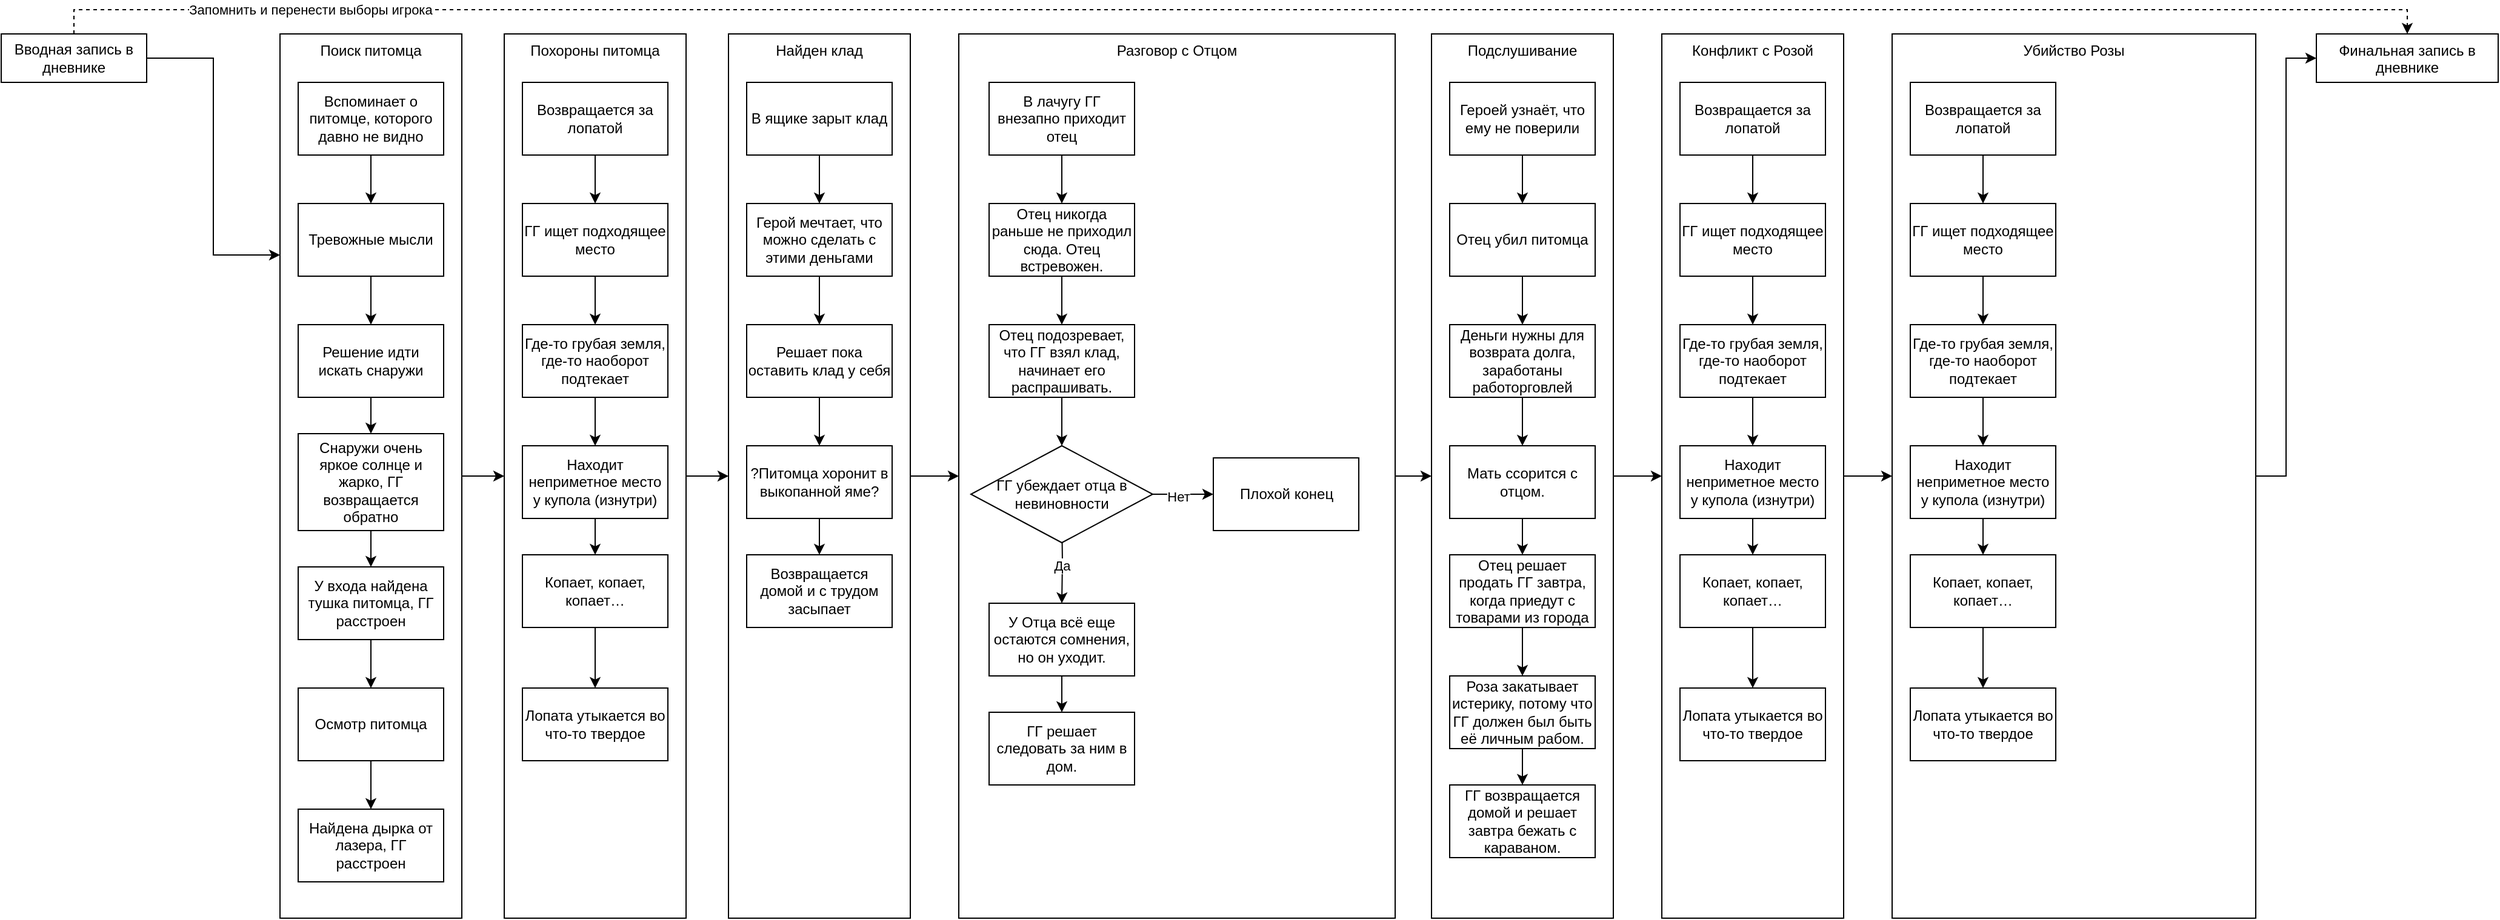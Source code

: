 <mxfile version="14.4.3" type="device"><diagram id="tmX3Hp9SybMvhQB9NmKL" name="Page-1"><mxGraphModel dx="1185" dy="685" grid="1" gridSize="10" guides="1" tooltips="1" connect="1" arrows="1" fold="1" page="1" pageScale="1" pageWidth="850" pageHeight="1100" math="0" shadow="0"><root><mxCell id="0"/><mxCell id="1" parent="0"/><mxCell id="HxnmS3g5hZ0sXOuhKg5_-114" style="edgeStyle=orthogonalEdgeStyle;rounded=0;orthogonalLoop=1;jettySize=auto;html=1;exitX=1;exitY=0.5;exitDx=0;exitDy=0;entryX=0;entryY=0.5;entryDx=0;entryDy=0;" edge="1" parent="1" source="HxnmS3g5hZ0sXOuhKg5_-33" target="HxnmS3g5hZ0sXOuhKg5_-40"><mxGeometry relative="1" as="geometry"/></mxCell><mxCell id="HxnmS3g5hZ0sXOuhKg5_-33" value="Похороны питомца" style="rounded=0;whiteSpace=wrap;html=1;verticalAlign=top;" vertex="1" parent="1"><mxGeometry x="475" y="100" width="150" height="730" as="geometry"/></mxCell><mxCell id="HxnmS3g5hZ0sXOuhKg5_-39" style="edgeStyle=orthogonalEdgeStyle;rounded=0;orthogonalLoop=1;jettySize=auto;html=1;entryX=0;entryY=0.5;entryDx=0;entryDy=0;" edge="1" parent="1" source="HxnmS3g5hZ0sXOuhKg5_-16" target="HxnmS3g5hZ0sXOuhKg5_-33"><mxGeometry relative="1" as="geometry"/></mxCell><mxCell id="HxnmS3g5hZ0sXOuhKg5_-16" value="Поиск питомца" style="rounded=0;whiteSpace=wrap;html=1;verticalAlign=top;" vertex="1" parent="1"><mxGeometry x="290" y="100" width="150" height="730" as="geometry"/></mxCell><mxCell id="HxnmS3g5hZ0sXOuhKg5_-17" style="edgeStyle=orthogonalEdgeStyle;rounded=0;orthogonalLoop=1;jettySize=auto;html=1;exitX=1;exitY=0.5;exitDx=0;exitDy=0;entryX=0;entryY=0.25;entryDx=0;entryDy=0;" edge="1" parent="1" source="HxnmS3g5hZ0sXOuhKg5_-1" target="HxnmS3g5hZ0sXOuhKg5_-16"><mxGeometry relative="1" as="geometry"/></mxCell><mxCell id="HxnmS3g5hZ0sXOuhKg5_-112" style="edgeStyle=orthogonalEdgeStyle;rounded=0;orthogonalLoop=1;jettySize=auto;html=1;entryX=0.5;entryY=0;entryDx=0;entryDy=0;exitX=0.5;exitY=0;exitDx=0;exitDy=0;dashed=1;" edge="1" parent="1" source="HxnmS3g5hZ0sXOuhKg5_-1" target="HxnmS3g5hZ0sXOuhKg5_-100"><mxGeometry relative="1" as="geometry"/></mxCell><mxCell id="HxnmS3g5hZ0sXOuhKg5_-113" value="Запомнить и перенести выборы игрока" style="edgeLabel;html=1;align=center;verticalAlign=middle;resizable=0;points=[];" vertex="1" connectable="0" parent="HxnmS3g5hZ0sXOuhKg5_-112"><mxGeometry x="-0.573" y="-2" relative="1" as="geometry"><mxPoint x="-205" y="-2" as="offset"/></mxGeometry></mxCell><mxCell id="HxnmS3g5hZ0sXOuhKg5_-1" value="Вводная запись в дневнике" style="rounded=0;whiteSpace=wrap;html=1;" vertex="1" parent="1"><mxGeometry x="60" y="100" width="120" height="40" as="geometry"/></mxCell><mxCell id="HxnmS3g5hZ0sXOuhKg5_-10" style="edgeStyle=orthogonalEdgeStyle;rounded=0;orthogonalLoop=1;jettySize=auto;html=1;exitX=0.5;exitY=1;exitDx=0;exitDy=0;entryX=0.5;entryY=0;entryDx=0;entryDy=0;" edge="1" parent="1" source="HxnmS3g5hZ0sXOuhKg5_-2" target="HxnmS3g5hZ0sXOuhKg5_-4"><mxGeometry relative="1" as="geometry"/></mxCell><mxCell id="HxnmS3g5hZ0sXOuhKg5_-2" value="Вспоминает о питомце, которого давно не видно" style="rounded=0;whiteSpace=wrap;html=1;" vertex="1" parent="1"><mxGeometry x="305" y="140" width="120" height="60" as="geometry"/></mxCell><mxCell id="HxnmS3g5hZ0sXOuhKg5_-11" style="edgeStyle=orthogonalEdgeStyle;rounded=0;orthogonalLoop=1;jettySize=auto;html=1;exitX=0.5;exitY=1;exitDx=0;exitDy=0;entryX=0.5;entryY=0;entryDx=0;entryDy=0;" edge="1" parent="1" source="HxnmS3g5hZ0sXOuhKg5_-4" target="HxnmS3g5hZ0sXOuhKg5_-6"><mxGeometry relative="1" as="geometry"/></mxCell><mxCell id="HxnmS3g5hZ0sXOuhKg5_-4" value="Тревожные мысли" style="rounded=0;whiteSpace=wrap;html=1;" vertex="1" parent="1"><mxGeometry x="305" y="240" width="120" height="60" as="geometry"/></mxCell><mxCell id="HxnmS3g5hZ0sXOuhKg5_-12" style="edgeStyle=orthogonalEdgeStyle;rounded=0;orthogonalLoop=1;jettySize=auto;html=1;exitX=0.5;exitY=1;exitDx=0;exitDy=0;entryX=0.5;entryY=0;entryDx=0;entryDy=0;" edge="1" parent="1" source="HxnmS3g5hZ0sXOuhKg5_-6" target="HxnmS3g5hZ0sXOuhKg5_-7"><mxGeometry relative="1" as="geometry"/></mxCell><mxCell id="HxnmS3g5hZ0sXOuhKg5_-6" value="Решение идти искать снаружи" style="rounded=0;whiteSpace=wrap;html=1;" vertex="1" parent="1"><mxGeometry x="305" y="340" width="120" height="60" as="geometry"/></mxCell><mxCell id="HxnmS3g5hZ0sXOuhKg5_-13" style="edgeStyle=orthogonalEdgeStyle;rounded=0;orthogonalLoop=1;jettySize=auto;html=1;exitX=0.5;exitY=1;exitDx=0;exitDy=0;entryX=0.5;entryY=0;entryDx=0;entryDy=0;" edge="1" parent="1" source="HxnmS3g5hZ0sXOuhKg5_-7" target="HxnmS3g5hZ0sXOuhKg5_-8"><mxGeometry relative="1" as="geometry"/></mxCell><mxCell id="HxnmS3g5hZ0sXOuhKg5_-7" value="Снаружи очень яркое солнце и жарко, ГГ возвращается обратно" style="rounded=0;whiteSpace=wrap;html=1;" vertex="1" parent="1"><mxGeometry x="305" y="430" width="120" height="80" as="geometry"/></mxCell><mxCell id="HxnmS3g5hZ0sXOuhKg5_-14" style="edgeStyle=orthogonalEdgeStyle;rounded=0;orthogonalLoop=1;jettySize=auto;html=1;exitX=0.5;exitY=1;exitDx=0;exitDy=0;entryX=0.5;entryY=0;entryDx=0;entryDy=0;" edge="1" parent="1" source="HxnmS3g5hZ0sXOuhKg5_-8" target="HxnmS3g5hZ0sXOuhKg5_-9"><mxGeometry relative="1" as="geometry"/></mxCell><mxCell id="HxnmS3g5hZ0sXOuhKg5_-8" value="У входа найдена тушка питомца, ГГ расстроен" style="rounded=0;whiteSpace=wrap;html=1;" vertex="1" parent="1"><mxGeometry x="305" y="540" width="120" height="60" as="geometry"/></mxCell><mxCell id="HxnmS3g5hZ0sXOuhKg5_-27" style="edgeStyle=orthogonalEdgeStyle;rounded=0;orthogonalLoop=1;jettySize=auto;html=1;exitX=0.5;exitY=1;exitDx=0;exitDy=0;entryX=0.5;entryY=0;entryDx=0;entryDy=0;" edge="1" parent="1" source="HxnmS3g5hZ0sXOuhKg5_-9" target="HxnmS3g5hZ0sXOuhKg5_-26"><mxGeometry relative="1" as="geometry"/></mxCell><mxCell id="HxnmS3g5hZ0sXOuhKg5_-9" value="Осмотр питомца" style="rounded=0;whiteSpace=wrap;html=1;" vertex="1" parent="1"><mxGeometry x="305" y="640" width="120" height="60" as="geometry"/></mxCell><mxCell id="HxnmS3g5hZ0sXOuhKg5_-35" style="edgeStyle=orthogonalEdgeStyle;rounded=0;orthogonalLoop=1;jettySize=auto;html=1;exitX=0.5;exitY=1;exitDx=0;exitDy=0;" edge="1" parent="1" source="HxnmS3g5hZ0sXOuhKg5_-25" target="HxnmS3g5hZ0sXOuhKg5_-28"><mxGeometry relative="1" as="geometry"/></mxCell><mxCell id="HxnmS3g5hZ0sXOuhKg5_-25" value="ГГ ищет подходящее место" style="rounded=0;whiteSpace=wrap;html=1;" vertex="1" parent="1"><mxGeometry x="490" y="240" width="120" height="60" as="geometry"/></mxCell><mxCell id="HxnmS3g5hZ0sXOuhKg5_-26" value="Найдена дырка от лазера, ГГ расстроен" style="rounded=0;whiteSpace=wrap;html=1;" vertex="1" parent="1"><mxGeometry x="305" y="740" width="120" height="60" as="geometry"/></mxCell><mxCell id="HxnmS3g5hZ0sXOuhKg5_-36" style="edgeStyle=orthogonalEdgeStyle;rounded=0;orthogonalLoop=1;jettySize=auto;html=1;exitX=0.5;exitY=1;exitDx=0;exitDy=0;entryX=0.5;entryY=0;entryDx=0;entryDy=0;" edge="1" parent="1" source="HxnmS3g5hZ0sXOuhKg5_-28" target="HxnmS3g5hZ0sXOuhKg5_-29"><mxGeometry relative="1" as="geometry"/></mxCell><mxCell id="HxnmS3g5hZ0sXOuhKg5_-28" value="Где-то грубая земля, где-то наоборот подтекает" style="rounded=0;whiteSpace=wrap;html=1;" vertex="1" parent="1"><mxGeometry x="490" y="340" width="120" height="60" as="geometry"/></mxCell><mxCell id="HxnmS3g5hZ0sXOuhKg5_-37" style="edgeStyle=orthogonalEdgeStyle;rounded=0;orthogonalLoop=1;jettySize=auto;html=1;exitX=0.5;exitY=1;exitDx=0;exitDy=0;entryX=0.5;entryY=0;entryDx=0;entryDy=0;" edge="1" parent="1" source="HxnmS3g5hZ0sXOuhKg5_-29" target="HxnmS3g5hZ0sXOuhKg5_-30"><mxGeometry relative="1" as="geometry"/></mxCell><mxCell id="HxnmS3g5hZ0sXOuhKg5_-29" value="Находит неприметное место у купола (изнутри)" style="rounded=0;whiteSpace=wrap;html=1;" vertex="1" parent="1"><mxGeometry x="490" y="440" width="120" height="60" as="geometry"/></mxCell><mxCell id="HxnmS3g5hZ0sXOuhKg5_-38" style="edgeStyle=orthogonalEdgeStyle;rounded=0;orthogonalLoop=1;jettySize=auto;html=1;exitX=0.5;exitY=1;exitDx=0;exitDy=0;entryX=0.5;entryY=0;entryDx=0;entryDy=0;" edge="1" parent="1" source="HxnmS3g5hZ0sXOuhKg5_-30" target="HxnmS3g5hZ0sXOuhKg5_-31"><mxGeometry relative="1" as="geometry"/></mxCell><mxCell id="HxnmS3g5hZ0sXOuhKg5_-30" value="Копает, копает, копает…" style="rounded=0;whiteSpace=wrap;html=1;" vertex="1" parent="1"><mxGeometry x="490" y="530" width="120" height="60" as="geometry"/></mxCell><mxCell id="HxnmS3g5hZ0sXOuhKg5_-31" value="Лопата утыкается во что-то твердое" style="rounded=0;whiteSpace=wrap;html=1;" vertex="1" parent="1"><mxGeometry x="490" y="640" width="120" height="60" as="geometry"/></mxCell><mxCell id="HxnmS3g5hZ0sXOuhKg5_-34" style="edgeStyle=orthogonalEdgeStyle;rounded=0;orthogonalLoop=1;jettySize=auto;html=1;exitX=0.5;exitY=1;exitDx=0;exitDy=0;entryX=0.5;entryY=0;entryDx=0;entryDy=0;" edge="1" parent="1" source="HxnmS3g5hZ0sXOuhKg5_-32" target="HxnmS3g5hZ0sXOuhKg5_-25"><mxGeometry relative="1" as="geometry"/></mxCell><mxCell id="HxnmS3g5hZ0sXOuhKg5_-32" value="Возвращается за лопатой" style="rounded=0;whiteSpace=wrap;html=1;" vertex="1" parent="1"><mxGeometry x="490" y="140" width="120" height="60" as="geometry"/></mxCell><mxCell id="HxnmS3g5hZ0sXOuhKg5_-115" style="edgeStyle=orthogonalEdgeStyle;rounded=0;orthogonalLoop=1;jettySize=auto;html=1;exitX=1;exitY=0.5;exitDx=0;exitDy=0;entryX=0;entryY=0.5;entryDx=0;entryDy=0;" edge="1" parent="1" source="HxnmS3g5hZ0sXOuhKg5_-40" target="HxnmS3g5hZ0sXOuhKg5_-52"><mxGeometry relative="1" as="geometry"/></mxCell><mxCell id="HxnmS3g5hZ0sXOuhKg5_-40" value="Найден клад" style="rounded=0;whiteSpace=wrap;html=1;verticalAlign=top;" vertex="1" parent="1"><mxGeometry x="660" y="100" width="150" height="730" as="geometry"/></mxCell><mxCell id="HxnmS3g5hZ0sXOuhKg5_-41" style="edgeStyle=orthogonalEdgeStyle;rounded=0;orthogonalLoop=1;jettySize=auto;html=1;exitX=0.5;exitY=1;exitDx=0;exitDy=0;" edge="1" parent="1" source="HxnmS3g5hZ0sXOuhKg5_-42" target="HxnmS3g5hZ0sXOuhKg5_-44"><mxGeometry relative="1" as="geometry"/></mxCell><mxCell id="HxnmS3g5hZ0sXOuhKg5_-42" value="Герой мечтает, что можно сделать с этими деньгами" style="rounded=0;whiteSpace=wrap;html=1;" vertex="1" parent="1"><mxGeometry x="675" y="240" width="120" height="60" as="geometry"/></mxCell><mxCell id="HxnmS3g5hZ0sXOuhKg5_-43" style="edgeStyle=orthogonalEdgeStyle;rounded=0;orthogonalLoop=1;jettySize=auto;html=1;exitX=0.5;exitY=1;exitDx=0;exitDy=0;entryX=0.5;entryY=0;entryDx=0;entryDy=0;" edge="1" parent="1" source="HxnmS3g5hZ0sXOuhKg5_-44" target="HxnmS3g5hZ0sXOuhKg5_-46"><mxGeometry relative="1" as="geometry"/></mxCell><mxCell id="HxnmS3g5hZ0sXOuhKg5_-44" value="Решает пока оставить клад у себя" style="rounded=0;whiteSpace=wrap;html=1;" vertex="1" parent="1"><mxGeometry x="675" y="340" width="120" height="60" as="geometry"/></mxCell><mxCell id="HxnmS3g5hZ0sXOuhKg5_-45" style="edgeStyle=orthogonalEdgeStyle;rounded=0;orthogonalLoop=1;jettySize=auto;html=1;exitX=0.5;exitY=1;exitDx=0;exitDy=0;entryX=0.5;entryY=0;entryDx=0;entryDy=0;" edge="1" parent="1" source="HxnmS3g5hZ0sXOuhKg5_-46" target="HxnmS3g5hZ0sXOuhKg5_-48"><mxGeometry relative="1" as="geometry"/></mxCell><mxCell id="HxnmS3g5hZ0sXOuhKg5_-46" value="?Питомца хоронит в выкопанной яме?" style="rounded=0;whiteSpace=wrap;html=1;" vertex="1" parent="1"><mxGeometry x="675" y="440" width="120" height="60" as="geometry"/></mxCell><mxCell id="HxnmS3g5hZ0sXOuhKg5_-48" value="Возвращается домой и с трудом засыпает" style="rounded=0;whiteSpace=wrap;html=1;" vertex="1" parent="1"><mxGeometry x="675" y="530" width="120" height="60" as="geometry"/></mxCell><mxCell id="HxnmS3g5hZ0sXOuhKg5_-50" style="edgeStyle=orthogonalEdgeStyle;rounded=0;orthogonalLoop=1;jettySize=auto;html=1;exitX=0.5;exitY=1;exitDx=0;exitDy=0;entryX=0.5;entryY=0;entryDx=0;entryDy=0;" edge="1" parent="1" source="HxnmS3g5hZ0sXOuhKg5_-51" target="HxnmS3g5hZ0sXOuhKg5_-42"><mxGeometry relative="1" as="geometry"/></mxCell><mxCell id="HxnmS3g5hZ0sXOuhKg5_-51" value="В ящике зарыт клад" style="rounded=0;whiteSpace=wrap;html=1;" vertex="1" parent="1"><mxGeometry x="675" y="140" width="120" height="60" as="geometry"/></mxCell><mxCell id="HxnmS3g5hZ0sXOuhKg5_-116" style="edgeStyle=orthogonalEdgeStyle;rounded=0;orthogonalLoop=1;jettySize=auto;html=1;exitX=1;exitY=0.5;exitDx=0;exitDy=0;entryX=0;entryY=0.5;entryDx=0;entryDy=0;" edge="1" parent="1" source="HxnmS3g5hZ0sXOuhKg5_-52" target="HxnmS3g5hZ0sXOuhKg5_-64"><mxGeometry relative="1" as="geometry"/></mxCell><mxCell id="HxnmS3g5hZ0sXOuhKg5_-52" value="Разговор с Отцом" style="rounded=0;whiteSpace=wrap;html=1;verticalAlign=top;" vertex="1" parent="1"><mxGeometry x="850" y="100" width="360" height="730" as="geometry"/></mxCell><mxCell id="HxnmS3g5hZ0sXOuhKg5_-53" style="edgeStyle=orthogonalEdgeStyle;rounded=0;orthogonalLoop=1;jettySize=auto;html=1;exitX=0.5;exitY=1;exitDx=0;exitDy=0;" edge="1" parent="1" source="HxnmS3g5hZ0sXOuhKg5_-54" target="HxnmS3g5hZ0sXOuhKg5_-56"><mxGeometry relative="1" as="geometry"/></mxCell><mxCell id="HxnmS3g5hZ0sXOuhKg5_-54" value="Отец никогда раньше не приходил сюда. Отец встревожен." style="rounded=0;whiteSpace=wrap;html=1;" vertex="1" parent="1"><mxGeometry x="875" y="240" width="120" height="60" as="geometry"/></mxCell><mxCell id="HxnmS3g5hZ0sXOuhKg5_-55" style="edgeStyle=orthogonalEdgeStyle;rounded=0;orthogonalLoop=1;jettySize=auto;html=1;exitX=0.5;exitY=1;exitDx=0;exitDy=0;entryX=0.5;entryY=0;entryDx=0;entryDy=0;" edge="1" parent="1" source="HxnmS3g5hZ0sXOuhKg5_-56"><mxGeometry relative="1" as="geometry"><mxPoint x="935" y="440" as="targetPoint"/></mxGeometry></mxCell><mxCell id="HxnmS3g5hZ0sXOuhKg5_-56" value="Отец подозревает, что ГГ взял клад, начинает его распрашивать." style="rounded=0;whiteSpace=wrap;html=1;" vertex="1" parent="1"><mxGeometry x="875" y="340" width="120" height="60" as="geometry"/></mxCell><mxCell id="HxnmS3g5hZ0sXOuhKg5_-57" style="edgeStyle=orthogonalEdgeStyle;rounded=0;orthogonalLoop=1;jettySize=auto;html=1;exitX=0.5;exitY=1;exitDx=0;exitDy=0;entryX=0.5;entryY=0;entryDx=0;entryDy=0;" edge="1" parent="1" target="HxnmS3g5hZ0sXOuhKg5_-60"><mxGeometry relative="1" as="geometry"><mxPoint x="935" y="500" as="sourcePoint"/></mxGeometry></mxCell><mxCell id="HxnmS3g5hZ0sXOuhKg5_-126" value="Да" style="edgeLabel;html=1;align=center;verticalAlign=middle;resizable=0;points=[];" vertex="1" connectable="0" parent="HxnmS3g5hZ0sXOuhKg5_-57"><mxGeometry x="0.114" relative="1" as="geometry"><mxPoint as="offset"/></mxGeometry></mxCell><mxCell id="HxnmS3g5hZ0sXOuhKg5_-59" style="edgeStyle=orthogonalEdgeStyle;rounded=0;orthogonalLoop=1;jettySize=auto;html=1;exitX=0.5;exitY=1;exitDx=0;exitDy=0;entryX=0.5;entryY=0;entryDx=0;entryDy=0;" edge="1" parent="1" source="HxnmS3g5hZ0sXOuhKg5_-60" target="HxnmS3g5hZ0sXOuhKg5_-61"><mxGeometry relative="1" as="geometry"/></mxCell><mxCell id="HxnmS3g5hZ0sXOuhKg5_-60" value="У Отца всё еще остаются сомнения, но он уходит." style="rounded=0;whiteSpace=wrap;html=1;" vertex="1" parent="1"><mxGeometry x="875" y="570" width="120" height="60" as="geometry"/></mxCell><mxCell id="HxnmS3g5hZ0sXOuhKg5_-61" value="ГГ решает следовать за ним в дом." style="rounded=0;whiteSpace=wrap;html=1;" vertex="1" parent="1"><mxGeometry x="875" y="660" width="120" height="60" as="geometry"/></mxCell><mxCell id="HxnmS3g5hZ0sXOuhKg5_-62" style="edgeStyle=orthogonalEdgeStyle;rounded=0;orthogonalLoop=1;jettySize=auto;html=1;exitX=0.5;exitY=1;exitDx=0;exitDy=0;entryX=0.5;entryY=0;entryDx=0;entryDy=0;" edge="1" parent="1" source="HxnmS3g5hZ0sXOuhKg5_-63" target="HxnmS3g5hZ0sXOuhKg5_-54"><mxGeometry relative="1" as="geometry"/></mxCell><mxCell id="HxnmS3g5hZ0sXOuhKg5_-63" value="В лачугу ГГ внезапно приходит отец" style="rounded=0;whiteSpace=wrap;html=1;" vertex="1" parent="1"><mxGeometry x="875" y="140" width="120" height="60" as="geometry"/></mxCell><mxCell id="HxnmS3g5hZ0sXOuhKg5_-117" style="edgeStyle=orthogonalEdgeStyle;rounded=0;orthogonalLoop=1;jettySize=auto;html=1;exitX=1;exitY=0.5;exitDx=0;exitDy=0;entryX=0;entryY=0.5;entryDx=0;entryDy=0;" edge="1" parent="1" source="HxnmS3g5hZ0sXOuhKg5_-64" target="HxnmS3g5hZ0sXOuhKg5_-76"><mxGeometry relative="1" as="geometry"/></mxCell><mxCell id="HxnmS3g5hZ0sXOuhKg5_-64" value="Подслушивание" style="rounded=0;whiteSpace=wrap;html=1;verticalAlign=top;" vertex="1" parent="1"><mxGeometry x="1240" y="100" width="150" height="730" as="geometry"/></mxCell><mxCell id="HxnmS3g5hZ0sXOuhKg5_-65" style="edgeStyle=orthogonalEdgeStyle;rounded=0;orthogonalLoop=1;jettySize=auto;html=1;exitX=0.5;exitY=1;exitDx=0;exitDy=0;" edge="1" parent="1" source="HxnmS3g5hZ0sXOuhKg5_-66" target="HxnmS3g5hZ0sXOuhKg5_-68"><mxGeometry relative="1" as="geometry"/></mxCell><mxCell id="HxnmS3g5hZ0sXOuhKg5_-66" value="Отец убил питомца" style="rounded=0;whiteSpace=wrap;html=1;" vertex="1" parent="1"><mxGeometry x="1255" y="240" width="120" height="60" as="geometry"/></mxCell><mxCell id="HxnmS3g5hZ0sXOuhKg5_-67" style="edgeStyle=orthogonalEdgeStyle;rounded=0;orthogonalLoop=1;jettySize=auto;html=1;exitX=0.5;exitY=1;exitDx=0;exitDy=0;entryX=0.5;entryY=0;entryDx=0;entryDy=0;" edge="1" parent="1" source="HxnmS3g5hZ0sXOuhKg5_-68" target="HxnmS3g5hZ0sXOuhKg5_-70"><mxGeometry relative="1" as="geometry"/></mxCell><mxCell id="HxnmS3g5hZ0sXOuhKg5_-68" value="Деньги нужны для возврата долга, заработаны работорговлей" style="rounded=0;whiteSpace=wrap;html=1;" vertex="1" parent="1"><mxGeometry x="1255" y="340" width="120" height="60" as="geometry"/></mxCell><mxCell id="HxnmS3g5hZ0sXOuhKg5_-69" style="edgeStyle=orthogonalEdgeStyle;rounded=0;orthogonalLoop=1;jettySize=auto;html=1;exitX=0.5;exitY=1;exitDx=0;exitDy=0;entryX=0.5;entryY=0;entryDx=0;entryDy=0;" edge="1" parent="1" source="HxnmS3g5hZ0sXOuhKg5_-70" target="HxnmS3g5hZ0sXOuhKg5_-72"><mxGeometry relative="1" as="geometry"/></mxCell><mxCell id="HxnmS3g5hZ0sXOuhKg5_-70" value="Мать ссорится с отцом." style="rounded=0;whiteSpace=wrap;html=1;" vertex="1" parent="1"><mxGeometry x="1255" y="440" width="120" height="60" as="geometry"/></mxCell><mxCell id="HxnmS3g5hZ0sXOuhKg5_-71" style="edgeStyle=orthogonalEdgeStyle;rounded=0;orthogonalLoop=1;jettySize=auto;html=1;exitX=0.5;exitY=1;exitDx=0;exitDy=0;entryX=0.5;entryY=0;entryDx=0;entryDy=0;" edge="1" parent="1" source="HxnmS3g5hZ0sXOuhKg5_-72" target="HxnmS3g5hZ0sXOuhKg5_-73"><mxGeometry relative="1" as="geometry"/></mxCell><mxCell id="HxnmS3g5hZ0sXOuhKg5_-72" value="Отец решает продать ГГ завтра, когда приедут с товарами из города" style="rounded=0;whiteSpace=wrap;html=1;" vertex="1" parent="1"><mxGeometry x="1255" y="530" width="120" height="60" as="geometry"/></mxCell><mxCell id="HxnmS3g5hZ0sXOuhKg5_-122" style="edgeStyle=orthogonalEdgeStyle;rounded=0;orthogonalLoop=1;jettySize=auto;html=1;exitX=0.5;exitY=1;exitDx=0;exitDy=0;entryX=0.5;entryY=0;entryDx=0;entryDy=0;" edge="1" parent="1" source="HxnmS3g5hZ0sXOuhKg5_-73" target="HxnmS3g5hZ0sXOuhKg5_-121"><mxGeometry relative="1" as="geometry"/></mxCell><mxCell id="HxnmS3g5hZ0sXOuhKg5_-73" value="Роза закатывает истерику, потому что ГГ должен был быть её личным рабом." style="rounded=0;whiteSpace=wrap;html=1;" vertex="1" parent="1"><mxGeometry x="1255" y="630" width="120" height="60" as="geometry"/></mxCell><mxCell id="HxnmS3g5hZ0sXOuhKg5_-74" style="edgeStyle=orthogonalEdgeStyle;rounded=0;orthogonalLoop=1;jettySize=auto;html=1;exitX=0.5;exitY=1;exitDx=0;exitDy=0;entryX=0.5;entryY=0;entryDx=0;entryDy=0;" edge="1" parent="1" source="HxnmS3g5hZ0sXOuhKg5_-75" target="HxnmS3g5hZ0sXOuhKg5_-66"><mxGeometry relative="1" as="geometry"/></mxCell><mxCell id="HxnmS3g5hZ0sXOuhKg5_-75" value="Героей узнаёт, что ему не поверили" style="rounded=0;whiteSpace=wrap;html=1;" vertex="1" parent="1"><mxGeometry x="1255" y="140" width="120" height="60" as="geometry"/></mxCell><mxCell id="HxnmS3g5hZ0sXOuhKg5_-118" style="edgeStyle=orthogonalEdgeStyle;rounded=0;orthogonalLoop=1;jettySize=auto;html=1;exitX=1;exitY=0.5;exitDx=0;exitDy=0;entryX=0;entryY=0.5;entryDx=0;entryDy=0;" edge="1" parent="1" source="HxnmS3g5hZ0sXOuhKg5_-76" target="HxnmS3g5hZ0sXOuhKg5_-88"><mxGeometry relative="1" as="geometry"/></mxCell><mxCell id="HxnmS3g5hZ0sXOuhKg5_-76" value="Конфликт с Розой" style="rounded=0;whiteSpace=wrap;html=1;verticalAlign=top;" vertex="1" parent="1"><mxGeometry x="1430" y="100" width="150" height="730" as="geometry"/></mxCell><mxCell id="HxnmS3g5hZ0sXOuhKg5_-77" style="edgeStyle=orthogonalEdgeStyle;rounded=0;orthogonalLoop=1;jettySize=auto;html=1;exitX=0.5;exitY=1;exitDx=0;exitDy=0;" edge="1" parent="1" source="HxnmS3g5hZ0sXOuhKg5_-78" target="HxnmS3g5hZ0sXOuhKg5_-80"><mxGeometry relative="1" as="geometry"/></mxCell><mxCell id="HxnmS3g5hZ0sXOuhKg5_-78" value="ГГ ищет подходящее место" style="rounded=0;whiteSpace=wrap;html=1;" vertex="1" parent="1"><mxGeometry x="1445" y="240" width="120" height="60" as="geometry"/></mxCell><mxCell id="HxnmS3g5hZ0sXOuhKg5_-79" style="edgeStyle=orthogonalEdgeStyle;rounded=0;orthogonalLoop=1;jettySize=auto;html=1;exitX=0.5;exitY=1;exitDx=0;exitDy=0;entryX=0.5;entryY=0;entryDx=0;entryDy=0;" edge="1" parent="1" source="HxnmS3g5hZ0sXOuhKg5_-80" target="HxnmS3g5hZ0sXOuhKg5_-82"><mxGeometry relative="1" as="geometry"/></mxCell><mxCell id="HxnmS3g5hZ0sXOuhKg5_-80" value="Где-то грубая земля, где-то наоборот подтекает" style="rounded=0;whiteSpace=wrap;html=1;" vertex="1" parent="1"><mxGeometry x="1445" y="340" width="120" height="60" as="geometry"/></mxCell><mxCell id="HxnmS3g5hZ0sXOuhKg5_-81" style="edgeStyle=orthogonalEdgeStyle;rounded=0;orthogonalLoop=1;jettySize=auto;html=1;exitX=0.5;exitY=1;exitDx=0;exitDy=0;entryX=0.5;entryY=0;entryDx=0;entryDy=0;" edge="1" parent="1" source="HxnmS3g5hZ0sXOuhKg5_-82" target="HxnmS3g5hZ0sXOuhKg5_-84"><mxGeometry relative="1" as="geometry"/></mxCell><mxCell id="HxnmS3g5hZ0sXOuhKg5_-82" value="Находит неприметное место у купола (изнутри)" style="rounded=0;whiteSpace=wrap;html=1;" vertex="1" parent="1"><mxGeometry x="1445" y="440" width="120" height="60" as="geometry"/></mxCell><mxCell id="HxnmS3g5hZ0sXOuhKg5_-83" style="edgeStyle=orthogonalEdgeStyle;rounded=0;orthogonalLoop=1;jettySize=auto;html=1;exitX=0.5;exitY=1;exitDx=0;exitDy=0;entryX=0.5;entryY=0;entryDx=0;entryDy=0;" edge="1" parent="1" source="HxnmS3g5hZ0sXOuhKg5_-84" target="HxnmS3g5hZ0sXOuhKg5_-85"><mxGeometry relative="1" as="geometry"/></mxCell><mxCell id="HxnmS3g5hZ0sXOuhKg5_-84" value="Копает, копает, копает…" style="rounded=0;whiteSpace=wrap;html=1;" vertex="1" parent="1"><mxGeometry x="1445" y="530" width="120" height="60" as="geometry"/></mxCell><mxCell id="HxnmS3g5hZ0sXOuhKg5_-85" value="Лопата утыкается во что-то твердое" style="rounded=0;whiteSpace=wrap;html=1;" vertex="1" parent="1"><mxGeometry x="1445" y="640" width="120" height="60" as="geometry"/></mxCell><mxCell id="HxnmS3g5hZ0sXOuhKg5_-86" style="edgeStyle=orthogonalEdgeStyle;rounded=0;orthogonalLoop=1;jettySize=auto;html=1;exitX=0.5;exitY=1;exitDx=0;exitDy=0;entryX=0.5;entryY=0;entryDx=0;entryDy=0;" edge="1" parent="1" source="HxnmS3g5hZ0sXOuhKg5_-87" target="HxnmS3g5hZ0sXOuhKg5_-78"><mxGeometry relative="1" as="geometry"/></mxCell><mxCell id="HxnmS3g5hZ0sXOuhKg5_-87" value="Возвращается за лопатой" style="rounded=0;whiteSpace=wrap;html=1;" vertex="1" parent="1"><mxGeometry x="1445" y="140" width="120" height="60" as="geometry"/></mxCell><mxCell id="HxnmS3g5hZ0sXOuhKg5_-120" style="edgeStyle=orthogonalEdgeStyle;rounded=0;orthogonalLoop=1;jettySize=auto;html=1;entryX=0;entryY=0.5;entryDx=0;entryDy=0;" edge="1" parent="1" source="HxnmS3g5hZ0sXOuhKg5_-88" target="HxnmS3g5hZ0sXOuhKg5_-100"><mxGeometry relative="1" as="geometry"/></mxCell><mxCell id="HxnmS3g5hZ0sXOuhKg5_-88" value="Убийство Розы" style="rounded=0;whiteSpace=wrap;html=1;verticalAlign=top;" vertex="1" parent="1"><mxGeometry x="1620" y="100" width="300" height="730" as="geometry"/></mxCell><mxCell id="HxnmS3g5hZ0sXOuhKg5_-89" style="edgeStyle=orthogonalEdgeStyle;rounded=0;orthogonalLoop=1;jettySize=auto;html=1;exitX=0.5;exitY=1;exitDx=0;exitDy=0;" edge="1" parent="1" source="HxnmS3g5hZ0sXOuhKg5_-90" target="HxnmS3g5hZ0sXOuhKg5_-92"><mxGeometry relative="1" as="geometry"/></mxCell><mxCell id="HxnmS3g5hZ0sXOuhKg5_-90" value="ГГ ищет подходящее место" style="rounded=0;whiteSpace=wrap;html=1;" vertex="1" parent="1"><mxGeometry x="1635" y="240" width="120" height="60" as="geometry"/></mxCell><mxCell id="HxnmS3g5hZ0sXOuhKg5_-91" style="edgeStyle=orthogonalEdgeStyle;rounded=0;orthogonalLoop=1;jettySize=auto;html=1;exitX=0.5;exitY=1;exitDx=0;exitDy=0;entryX=0.5;entryY=0;entryDx=0;entryDy=0;" edge="1" parent="1" source="HxnmS3g5hZ0sXOuhKg5_-92" target="HxnmS3g5hZ0sXOuhKg5_-94"><mxGeometry relative="1" as="geometry"/></mxCell><mxCell id="HxnmS3g5hZ0sXOuhKg5_-92" value="Где-то грубая земля, где-то наоборот подтекает" style="rounded=0;whiteSpace=wrap;html=1;" vertex="1" parent="1"><mxGeometry x="1635" y="340" width="120" height="60" as="geometry"/></mxCell><mxCell id="HxnmS3g5hZ0sXOuhKg5_-93" style="edgeStyle=orthogonalEdgeStyle;rounded=0;orthogonalLoop=1;jettySize=auto;html=1;exitX=0.5;exitY=1;exitDx=0;exitDy=0;entryX=0.5;entryY=0;entryDx=0;entryDy=0;" edge="1" parent="1" source="HxnmS3g5hZ0sXOuhKg5_-94" target="HxnmS3g5hZ0sXOuhKg5_-96"><mxGeometry relative="1" as="geometry"/></mxCell><mxCell id="HxnmS3g5hZ0sXOuhKg5_-94" value="Находит неприметное место у купола (изнутри)" style="rounded=0;whiteSpace=wrap;html=1;" vertex="1" parent="1"><mxGeometry x="1635" y="440" width="120" height="60" as="geometry"/></mxCell><mxCell id="HxnmS3g5hZ0sXOuhKg5_-95" style="edgeStyle=orthogonalEdgeStyle;rounded=0;orthogonalLoop=1;jettySize=auto;html=1;exitX=0.5;exitY=1;exitDx=0;exitDy=0;entryX=0.5;entryY=0;entryDx=0;entryDy=0;" edge="1" parent="1" source="HxnmS3g5hZ0sXOuhKg5_-96" target="HxnmS3g5hZ0sXOuhKg5_-97"><mxGeometry relative="1" as="geometry"/></mxCell><mxCell id="HxnmS3g5hZ0sXOuhKg5_-96" value="Копает, копает, копает…" style="rounded=0;whiteSpace=wrap;html=1;" vertex="1" parent="1"><mxGeometry x="1635" y="530" width="120" height="60" as="geometry"/></mxCell><mxCell id="HxnmS3g5hZ0sXOuhKg5_-97" value="Лопата утыкается во что-то твердое" style="rounded=0;whiteSpace=wrap;html=1;" vertex="1" parent="1"><mxGeometry x="1635" y="640" width="120" height="60" as="geometry"/></mxCell><mxCell id="HxnmS3g5hZ0sXOuhKg5_-98" style="edgeStyle=orthogonalEdgeStyle;rounded=0;orthogonalLoop=1;jettySize=auto;html=1;exitX=0.5;exitY=1;exitDx=0;exitDy=0;entryX=0.5;entryY=0;entryDx=0;entryDy=0;" edge="1" parent="1" source="HxnmS3g5hZ0sXOuhKg5_-99" target="HxnmS3g5hZ0sXOuhKg5_-90"><mxGeometry relative="1" as="geometry"/></mxCell><mxCell id="HxnmS3g5hZ0sXOuhKg5_-99" value="Возвращается за лопатой" style="rounded=0;whiteSpace=wrap;html=1;" vertex="1" parent="1"><mxGeometry x="1635" y="140" width="120" height="60" as="geometry"/></mxCell><mxCell id="HxnmS3g5hZ0sXOuhKg5_-100" value="Финальная запись в дневнике" style="rounded=0;whiteSpace=wrap;html=1;verticalAlign=top;" vertex="1" parent="1"><mxGeometry x="1970" y="100" width="150" height="40" as="geometry"/></mxCell><mxCell id="HxnmS3g5hZ0sXOuhKg5_-119" value="Плохой конец" style="verticalLabelPosition=middle;verticalAlign=middle;html=1;shape=mxgraph.basic.rect;fillColor2=none;strokeWidth=1;size=20;indent=5;labelPosition=center;align=center;" vertex="1" parent="1"><mxGeometry x="1060" y="450" width="120" height="60" as="geometry"/></mxCell><mxCell id="HxnmS3g5hZ0sXOuhKg5_-121" value="ГГ возвращается домой и решает завтра бежать с караваном." style="rounded=0;whiteSpace=wrap;html=1;" vertex="1" parent="1"><mxGeometry x="1255" y="720" width="120" height="60" as="geometry"/></mxCell><mxCell id="HxnmS3g5hZ0sXOuhKg5_-124" style="edgeStyle=orthogonalEdgeStyle;rounded=0;orthogonalLoop=1;jettySize=auto;html=1;" edge="1" parent="1" source="HxnmS3g5hZ0sXOuhKg5_-123" target="HxnmS3g5hZ0sXOuhKg5_-119"><mxGeometry relative="1" as="geometry"/></mxCell><mxCell id="HxnmS3g5hZ0sXOuhKg5_-125" value="Нет" style="edgeLabel;html=1;align=center;verticalAlign=middle;resizable=0;points=[];" vertex="1" connectable="0" parent="HxnmS3g5hZ0sXOuhKg5_-124"><mxGeometry x="-0.929" y="-2" relative="1" as="geometry"><mxPoint x="18.33" as="offset"/></mxGeometry></mxCell><mxCell id="HxnmS3g5hZ0sXOuhKg5_-127" value="&lt;br&gt;" style="edgeLabel;html=1;align=center;verticalAlign=middle;resizable=0;points=[];" vertex="1" connectable="0" parent="HxnmS3g5hZ0sXOuhKg5_-124"><mxGeometry x="0.761" y="1" relative="1" as="geometry"><mxPoint as="offset"/></mxGeometry></mxCell><mxCell id="HxnmS3g5hZ0sXOuhKg5_-123" value="ГГ убеждает отца в невиновности" style="rhombus;whiteSpace=wrap;html=1;" vertex="1" parent="1"><mxGeometry x="860" y="440" width="150" height="80" as="geometry"/></mxCell></root></mxGraphModel></diagram></mxfile>